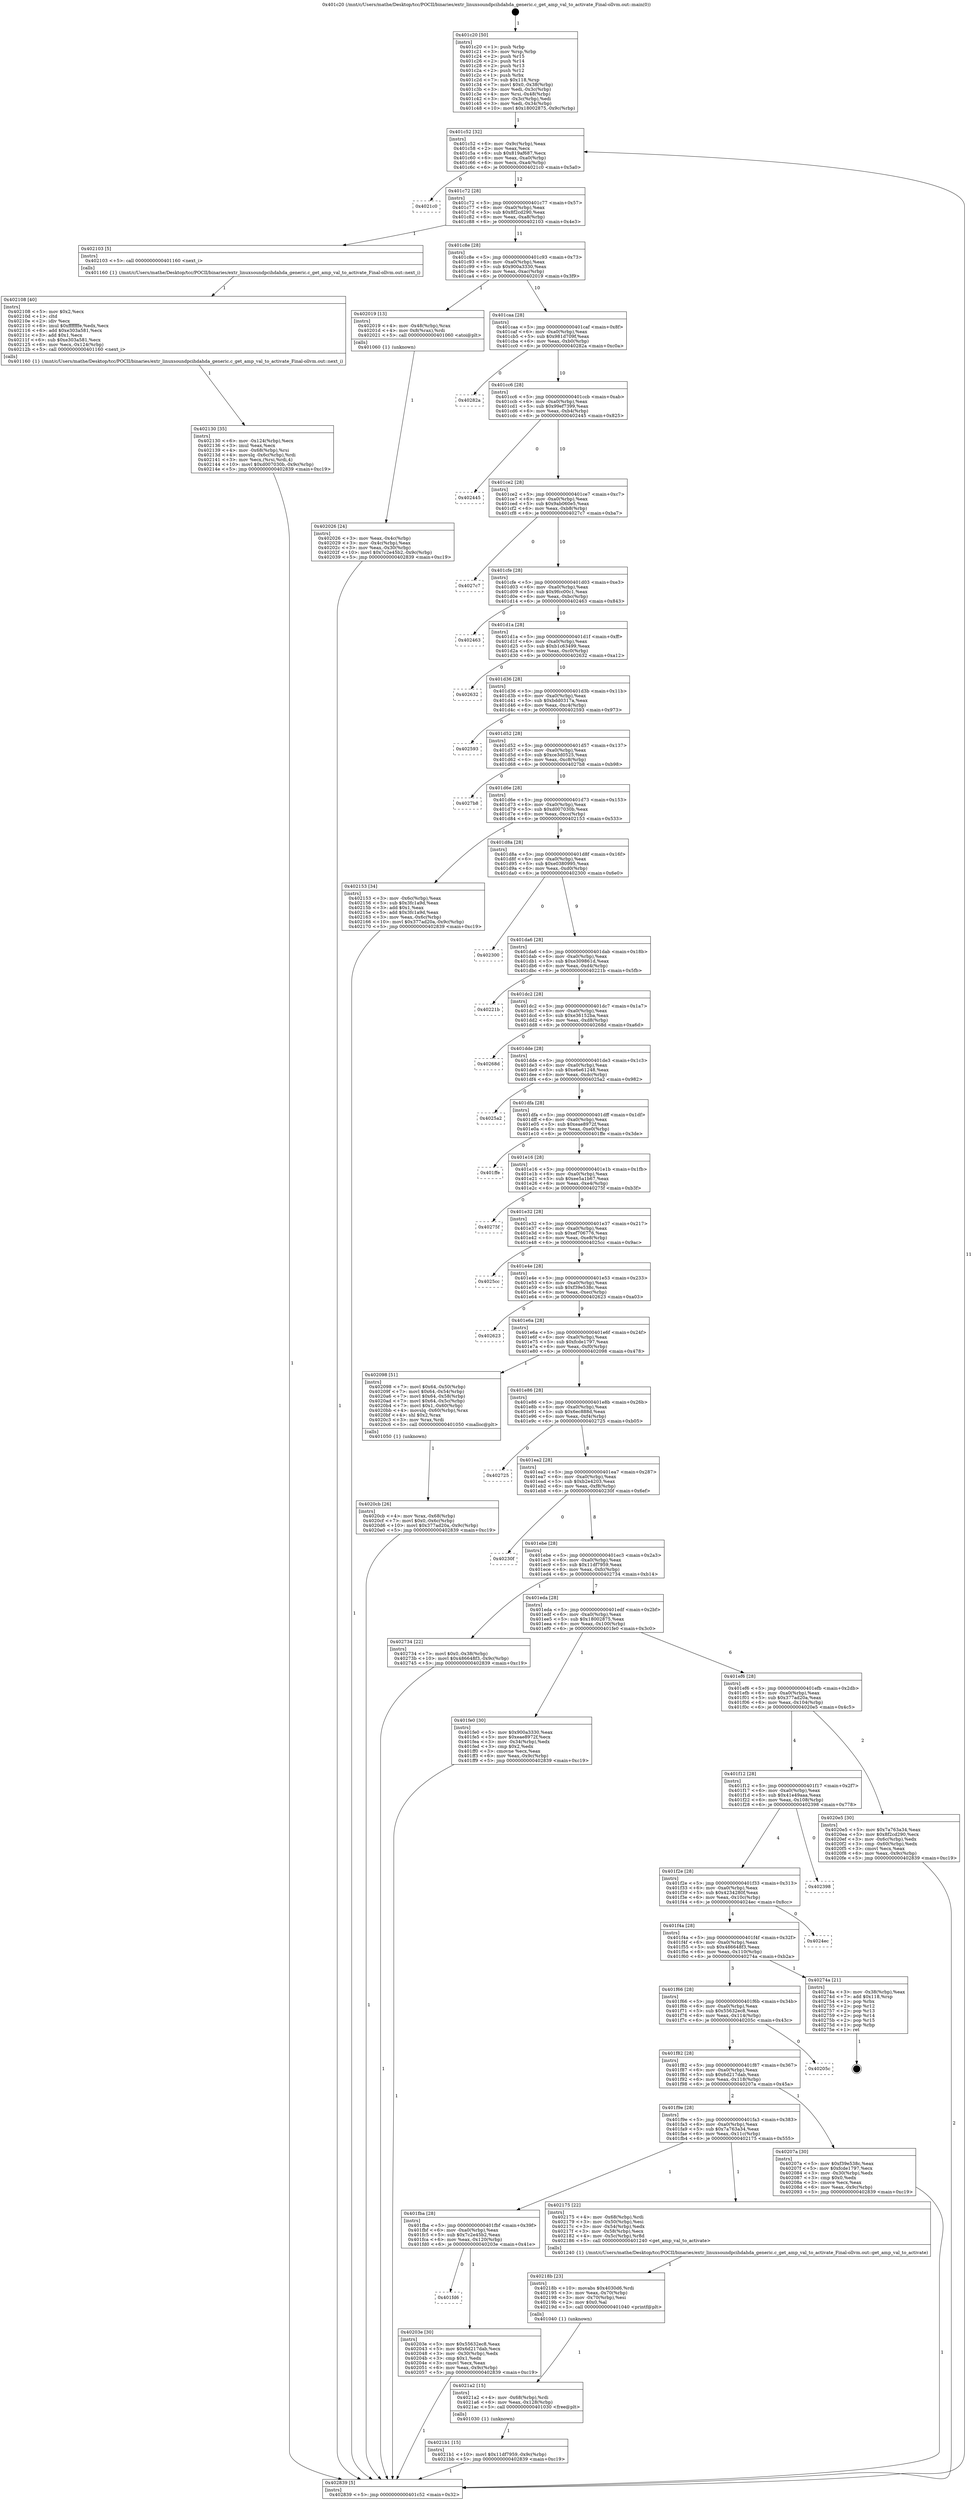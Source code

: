 digraph "0x401c20" {
  label = "0x401c20 (/mnt/c/Users/mathe/Desktop/tcc/POCII/binaries/extr_linuxsoundpcihdahda_generic.c_get_amp_val_to_activate_Final-ollvm.out::main(0))"
  labelloc = "t"
  node[shape=record]

  Entry [label="",width=0.3,height=0.3,shape=circle,fillcolor=black,style=filled]
  "0x401c52" [label="{
     0x401c52 [32]\l
     | [instrs]\l
     &nbsp;&nbsp;0x401c52 \<+6\>: mov -0x9c(%rbp),%eax\l
     &nbsp;&nbsp;0x401c58 \<+2\>: mov %eax,%ecx\l
     &nbsp;&nbsp;0x401c5a \<+6\>: sub $0x819af687,%ecx\l
     &nbsp;&nbsp;0x401c60 \<+6\>: mov %eax,-0xa0(%rbp)\l
     &nbsp;&nbsp;0x401c66 \<+6\>: mov %ecx,-0xa4(%rbp)\l
     &nbsp;&nbsp;0x401c6c \<+6\>: je 00000000004021c0 \<main+0x5a0\>\l
  }"]
  "0x4021c0" [label="{
     0x4021c0\l
  }", style=dashed]
  "0x401c72" [label="{
     0x401c72 [28]\l
     | [instrs]\l
     &nbsp;&nbsp;0x401c72 \<+5\>: jmp 0000000000401c77 \<main+0x57\>\l
     &nbsp;&nbsp;0x401c77 \<+6\>: mov -0xa0(%rbp),%eax\l
     &nbsp;&nbsp;0x401c7d \<+5\>: sub $0x8f2cd290,%eax\l
     &nbsp;&nbsp;0x401c82 \<+6\>: mov %eax,-0xa8(%rbp)\l
     &nbsp;&nbsp;0x401c88 \<+6\>: je 0000000000402103 \<main+0x4e3\>\l
  }"]
  Exit [label="",width=0.3,height=0.3,shape=circle,fillcolor=black,style=filled,peripheries=2]
  "0x402103" [label="{
     0x402103 [5]\l
     | [instrs]\l
     &nbsp;&nbsp;0x402103 \<+5\>: call 0000000000401160 \<next_i\>\l
     | [calls]\l
     &nbsp;&nbsp;0x401160 \{1\} (/mnt/c/Users/mathe/Desktop/tcc/POCII/binaries/extr_linuxsoundpcihdahda_generic.c_get_amp_val_to_activate_Final-ollvm.out::next_i)\l
  }"]
  "0x401c8e" [label="{
     0x401c8e [28]\l
     | [instrs]\l
     &nbsp;&nbsp;0x401c8e \<+5\>: jmp 0000000000401c93 \<main+0x73\>\l
     &nbsp;&nbsp;0x401c93 \<+6\>: mov -0xa0(%rbp),%eax\l
     &nbsp;&nbsp;0x401c99 \<+5\>: sub $0x900a3330,%eax\l
     &nbsp;&nbsp;0x401c9e \<+6\>: mov %eax,-0xac(%rbp)\l
     &nbsp;&nbsp;0x401ca4 \<+6\>: je 0000000000402019 \<main+0x3f9\>\l
  }"]
  "0x4021b1" [label="{
     0x4021b1 [15]\l
     | [instrs]\l
     &nbsp;&nbsp;0x4021b1 \<+10\>: movl $0x11df7959,-0x9c(%rbp)\l
     &nbsp;&nbsp;0x4021bb \<+5\>: jmp 0000000000402839 \<main+0xc19\>\l
  }"]
  "0x402019" [label="{
     0x402019 [13]\l
     | [instrs]\l
     &nbsp;&nbsp;0x402019 \<+4\>: mov -0x48(%rbp),%rax\l
     &nbsp;&nbsp;0x40201d \<+4\>: mov 0x8(%rax),%rdi\l
     &nbsp;&nbsp;0x402021 \<+5\>: call 0000000000401060 \<atoi@plt\>\l
     | [calls]\l
     &nbsp;&nbsp;0x401060 \{1\} (unknown)\l
  }"]
  "0x401caa" [label="{
     0x401caa [28]\l
     | [instrs]\l
     &nbsp;&nbsp;0x401caa \<+5\>: jmp 0000000000401caf \<main+0x8f\>\l
     &nbsp;&nbsp;0x401caf \<+6\>: mov -0xa0(%rbp),%eax\l
     &nbsp;&nbsp;0x401cb5 \<+5\>: sub $0x981d709f,%eax\l
     &nbsp;&nbsp;0x401cba \<+6\>: mov %eax,-0xb0(%rbp)\l
     &nbsp;&nbsp;0x401cc0 \<+6\>: je 000000000040282a \<main+0xc0a\>\l
  }"]
  "0x4021a2" [label="{
     0x4021a2 [15]\l
     | [instrs]\l
     &nbsp;&nbsp;0x4021a2 \<+4\>: mov -0x68(%rbp),%rdi\l
     &nbsp;&nbsp;0x4021a6 \<+6\>: mov %eax,-0x128(%rbp)\l
     &nbsp;&nbsp;0x4021ac \<+5\>: call 0000000000401030 \<free@plt\>\l
     | [calls]\l
     &nbsp;&nbsp;0x401030 \{1\} (unknown)\l
  }"]
  "0x40282a" [label="{
     0x40282a\l
  }", style=dashed]
  "0x401cc6" [label="{
     0x401cc6 [28]\l
     | [instrs]\l
     &nbsp;&nbsp;0x401cc6 \<+5\>: jmp 0000000000401ccb \<main+0xab\>\l
     &nbsp;&nbsp;0x401ccb \<+6\>: mov -0xa0(%rbp),%eax\l
     &nbsp;&nbsp;0x401cd1 \<+5\>: sub $0x99ef7399,%eax\l
     &nbsp;&nbsp;0x401cd6 \<+6\>: mov %eax,-0xb4(%rbp)\l
     &nbsp;&nbsp;0x401cdc \<+6\>: je 0000000000402445 \<main+0x825\>\l
  }"]
  "0x40218b" [label="{
     0x40218b [23]\l
     | [instrs]\l
     &nbsp;&nbsp;0x40218b \<+10\>: movabs $0x4030d6,%rdi\l
     &nbsp;&nbsp;0x402195 \<+3\>: mov %eax,-0x70(%rbp)\l
     &nbsp;&nbsp;0x402198 \<+3\>: mov -0x70(%rbp),%esi\l
     &nbsp;&nbsp;0x40219b \<+2\>: mov $0x0,%al\l
     &nbsp;&nbsp;0x40219d \<+5\>: call 0000000000401040 \<printf@plt\>\l
     | [calls]\l
     &nbsp;&nbsp;0x401040 \{1\} (unknown)\l
  }"]
  "0x402445" [label="{
     0x402445\l
  }", style=dashed]
  "0x401ce2" [label="{
     0x401ce2 [28]\l
     | [instrs]\l
     &nbsp;&nbsp;0x401ce2 \<+5\>: jmp 0000000000401ce7 \<main+0xc7\>\l
     &nbsp;&nbsp;0x401ce7 \<+6\>: mov -0xa0(%rbp),%eax\l
     &nbsp;&nbsp;0x401ced \<+5\>: sub $0x9ab060e5,%eax\l
     &nbsp;&nbsp;0x401cf2 \<+6\>: mov %eax,-0xb8(%rbp)\l
     &nbsp;&nbsp;0x401cf8 \<+6\>: je 00000000004027c7 \<main+0xba7\>\l
  }"]
  "0x402130" [label="{
     0x402130 [35]\l
     | [instrs]\l
     &nbsp;&nbsp;0x402130 \<+6\>: mov -0x124(%rbp),%ecx\l
     &nbsp;&nbsp;0x402136 \<+3\>: imul %eax,%ecx\l
     &nbsp;&nbsp;0x402139 \<+4\>: mov -0x68(%rbp),%rsi\l
     &nbsp;&nbsp;0x40213d \<+4\>: movslq -0x6c(%rbp),%rdi\l
     &nbsp;&nbsp;0x402141 \<+3\>: mov %ecx,(%rsi,%rdi,4)\l
     &nbsp;&nbsp;0x402144 \<+10\>: movl $0xd007030b,-0x9c(%rbp)\l
     &nbsp;&nbsp;0x40214e \<+5\>: jmp 0000000000402839 \<main+0xc19\>\l
  }"]
  "0x4027c7" [label="{
     0x4027c7\l
  }", style=dashed]
  "0x401cfe" [label="{
     0x401cfe [28]\l
     | [instrs]\l
     &nbsp;&nbsp;0x401cfe \<+5\>: jmp 0000000000401d03 \<main+0xe3\>\l
     &nbsp;&nbsp;0x401d03 \<+6\>: mov -0xa0(%rbp),%eax\l
     &nbsp;&nbsp;0x401d09 \<+5\>: sub $0x9fcc00c1,%eax\l
     &nbsp;&nbsp;0x401d0e \<+6\>: mov %eax,-0xbc(%rbp)\l
     &nbsp;&nbsp;0x401d14 \<+6\>: je 0000000000402463 \<main+0x843\>\l
  }"]
  "0x402108" [label="{
     0x402108 [40]\l
     | [instrs]\l
     &nbsp;&nbsp;0x402108 \<+5\>: mov $0x2,%ecx\l
     &nbsp;&nbsp;0x40210d \<+1\>: cltd\l
     &nbsp;&nbsp;0x40210e \<+2\>: idiv %ecx\l
     &nbsp;&nbsp;0x402110 \<+6\>: imul $0xfffffffe,%edx,%ecx\l
     &nbsp;&nbsp;0x402116 \<+6\>: add $0xe303a581,%ecx\l
     &nbsp;&nbsp;0x40211c \<+3\>: add $0x1,%ecx\l
     &nbsp;&nbsp;0x40211f \<+6\>: sub $0xe303a581,%ecx\l
     &nbsp;&nbsp;0x402125 \<+6\>: mov %ecx,-0x124(%rbp)\l
     &nbsp;&nbsp;0x40212b \<+5\>: call 0000000000401160 \<next_i\>\l
     | [calls]\l
     &nbsp;&nbsp;0x401160 \{1\} (/mnt/c/Users/mathe/Desktop/tcc/POCII/binaries/extr_linuxsoundpcihdahda_generic.c_get_amp_val_to_activate_Final-ollvm.out::next_i)\l
  }"]
  "0x402463" [label="{
     0x402463\l
  }", style=dashed]
  "0x401d1a" [label="{
     0x401d1a [28]\l
     | [instrs]\l
     &nbsp;&nbsp;0x401d1a \<+5\>: jmp 0000000000401d1f \<main+0xff\>\l
     &nbsp;&nbsp;0x401d1f \<+6\>: mov -0xa0(%rbp),%eax\l
     &nbsp;&nbsp;0x401d25 \<+5\>: sub $0xb1c63499,%eax\l
     &nbsp;&nbsp;0x401d2a \<+6\>: mov %eax,-0xc0(%rbp)\l
     &nbsp;&nbsp;0x401d30 \<+6\>: je 0000000000402632 \<main+0xa12\>\l
  }"]
  "0x4020cb" [label="{
     0x4020cb [26]\l
     | [instrs]\l
     &nbsp;&nbsp;0x4020cb \<+4\>: mov %rax,-0x68(%rbp)\l
     &nbsp;&nbsp;0x4020cf \<+7\>: movl $0x0,-0x6c(%rbp)\l
     &nbsp;&nbsp;0x4020d6 \<+10\>: movl $0x377ad20a,-0x9c(%rbp)\l
     &nbsp;&nbsp;0x4020e0 \<+5\>: jmp 0000000000402839 \<main+0xc19\>\l
  }"]
  "0x402632" [label="{
     0x402632\l
  }", style=dashed]
  "0x401d36" [label="{
     0x401d36 [28]\l
     | [instrs]\l
     &nbsp;&nbsp;0x401d36 \<+5\>: jmp 0000000000401d3b \<main+0x11b\>\l
     &nbsp;&nbsp;0x401d3b \<+6\>: mov -0xa0(%rbp),%eax\l
     &nbsp;&nbsp;0x401d41 \<+5\>: sub $0xbdd0317a,%eax\l
     &nbsp;&nbsp;0x401d46 \<+6\>: mov %eax,-0xc4(%rbp)\l
     &nbsp;&nbsp;0x401d4c \<+6\>: je 0000000000402593 \<main+0x973\>\l
  }"]
  "0x401fd6" [label="{
     0x401fd6\l
  }", style=dashed]
  "0x402593" [label="{
     0x402593\l
  }", style=dashed]
  "0x401d52" [label="{
     0x401d52 [28]\l
     | [instrs]\l
     &nbsp;&nbsp;0x401d52 \<+5\>: jmp 0000000000401d57 \<main+0x137\>\l
     &nbsp;&nbsp;0x401d57 \<+6\>: mov -0xa0(%rbp),%eax\l
     &nbsp;&nbsp;0x401d5d \<+5\>: sub $0xce3d0525,%eax\l
     &nbsp;&nbsp;0x401d62 \<+6\>: mov %eax,-0xc8(%rbp)\l
     &nbsp;&nbsp;0x401d68 \<+6\>: je 00000000004027b8 \<main+0xb98\>\l
  }"]
  "0x40203e" [label="{
     0x40203e [30]\l
     | [instrs]\l
     &nbsp;&nbsp;0x40203e \<+5\>: mov $0x55632ec8,%eax\l
     &nbsp;&nbsp;0x402043 \<+5\>: mov $0x6d217dab,%ecx\l
     &nbsp;&nbsp;0x402048 \<+3\>: mov -0x30(%rbp),%edx\l
     &nbsp;&nbsp;0x40204b \<+3\>: cmp $0x1,%edx\l
     &nbsp;&nbsp;0x40204e \<+3\>: cmovl %ecx,%eax\l
     &nbsp;&nbsp;0x402051 \<+6\>: mov %eax,-0x9c(%rbp)\l
     &nbsp;&nbsp;0x402057 \<+5\>: jmp 0000000000402839 \<main+0xc19\>\l
  }"]
  "0x4027b8" [label="{
     0x4027b8\l
  }", style=dashed]
  "0x401d6e" [label="{
     0x401d6e [28]\l
     | [instrs]\l
     &nbsp;&nbsp;0x401d6e \<+5\>: jmp 0000000000401d73 \<main+0x153\>\l
     &nbsp;&nbsp;0x401d73 \<+6\>: mov -0xa0(%rbp),%eax\l
     &nbsp;&nbsp;0x401d79 \<+5\>: sub $0xd007030b,%eax\l
     &nbsp;&nbsp;0x401d7e \<+6\>: mov %eax,-0xcc(%rbp)\l
     &nbsp;&nbsp;0x401d84 \<+6\>: je 0000000000402153 \<main+0x533\>\l
  }"]
  "0x401fba" [label="{
     0x401fba [28]\l
     | [instrs]\l
     &nbsp;&nbsp;0x401fba \<+5\>: jmp 0000000000401fbf \<main+0x39f\>\l
     &nbsp;&nbsp;0x401fbf \<+6\>: mov -0xa0(%rbp),%eax\l
     &nbsp;&nbsp;0x401fc5 \<+5\>: sub $0x7c2e45b2,%eax\l
     &nbsp;&nbsp;0x401fca \<+6\>: mov %eax,-0x120(%rbp)\l
     &nbsp;&nbsp;0x401fd0 \<+6\>: je 000000000040203e \<main+0x41e\>\l
  }"]
  "0x402153" [label="{
     0x402153 [34]\l
     | [instrs]\l
     &nbsp;&nbsp;0x402153 \<+3\>: mov -0x6c(%rbp),%eax\l
     &nbsp;&nbsp;0x402156 \<+5\>: sub $0x3fc1a9d,%eax\l
     &nbsp;&nbsp;0x40215b \<+3\>: add $0x1,%eax\l
     &nbsp;&nbsp;0x40215e \<+5\>: add $0x3fc1a9d,%eax\l
     &nbsp;&nbsp;0x402163 \<+3\>: mov %eax,-0x6c(%rbp)\l
     &nbsp;&nbsp;0x402166 \<+10\>: movl $0x377ad20a,-0x9c(%rbp)\l
     &nbsp;&nbsp;0x402170 \<+5\>: jmp 0000000000402839 \<main+0xc19\>\l
  }"]
  "0x401d8a" [label="{
     0x401d8a [28]\l
     | [instrs]\l
     &nbsp;&nbsp;0x401d8a \<+5\>: jmp 0000000000401d8f \<main+0x16f\>\l
     &nbsp;&nbsp;0x401d8f \<+6\>: mov -0xa0(%rbp),%eax\l
     &nbsp;&nbsp;0x401d95 \<+5\>: sub $0xe0380995,%eax\l
     &nbsp;&nbsp;0x401d9a \<+6\>: mov %eax,-0xd0(%rbp)\l
     &nbsp;&nbsp;0x401da0 \<+6\>: je 0000000000402300 \<main+0x6e0\>\l
  }"]
  "0x402175" [label="{
     0x402175 [22]\l
     | [instrs]\l
     &nbsp;&nbsp;0x402175 \<+4\>: mov -0x68(%rbp),%rdi\l
     &nbsp;&nbsp;0x402179 \<+3\>: mov -0x50(%rbp),%esi\l
     &nbsp;&nbsp;0x40217c \<+3\>: mov -0x54(%rbp),%edx\l
     &nbsp;&nbsp;0x40217f \<+3\>: mov -0x58(%rbp),%ecx\l
     &nbsp;&nbsp;0x402182 \<+4\>: mov -0x5c(%rbp),%r8d\l
     &nbsp;&nbsp;0x402186 \<+5\>: call 0000000000401240 \<get_amp_val_to_activate\>\l
     | [calls]\l
     &nbsp;&nbsp;0x401240 \{1\} (/mnt/c/Users/mathe/Desktop/tcc/POCII/binaries/extr_linuxsoundpcihdahda_generic.c_get_amp_val_to_activate_Final-ollvm.out::get_amp_val_to_activate)\l
  }"]
  "0x402300" [label="{
     0x402300\l
  }", style=dashed]
  "0x401da6" [label="{
     0x401da6 [28]\l
     | [instrs]\l
     &nbsp;&nbsp;0x401da6 \<+5\>: jmp 0000000000401dab \<main+0x18b\>\l
     &nbsp;&nbsp;0x401dab \<+6\>: mov -0xa0(%rbp),%eax\l
     &nbsp;&nbsp;0x401db1 \<+5\>: sub $0xe309861d,%eax\l
     &nbsp;&nbsp;0x401db6 \<+6\>: mov %eax,-0xd4(%rbp)\l
     &nbsp;&nbsp;0x401dbc \<+6\>: je 000000000040221b \<main+0x5fb\>\l
  }"]
  "0x401f9e" [label="{
     0x401f9e [28]\l
     | [instrs]\l
     &nbsp;&nbsp;0x401f9e \<+5\>: jmp 0000000000401fa3 \<main+0x383\>\l
     &nbsp;&nbsp;0x401fa3 \<+6\>: mov -0xa0(%rbp),%eax\l
     &nbsp;&nbsp;0x401fa9 \<+5\>: sub $0x7a763a34,%eax\l
     &nbsp;&nbsp;0x401fae \<+6\>: mov %eax,-0x11c(%rbp)\l
     &nbsp;&nbsp;0x401fb4 \<+6\>: je 0000000000402175 \<main+0x555\>\l
  }"]
  "0x40221b" [label="{
     0x40221b\l
  }", style=dashed]
  "0x401dc2" [label="{
     0x401dc2 [28]\l
     | [instrs]\l
     &nbsp;&nbsp;0x401dc2 \<+5\>: jmp 0000000000401dc7 \<main+0x1a7\>\l
     &nbsp;&nbsp;0x401dc7 \<+6\>: mov -0xa0(%rbp),%eax\l
     &nbsp;&nbsp;0x401dcd \<+5\>: sub $0xe36152ba,%eax\l
     &nbsp;&nbsp;0x401dd2 \<+6\>: mov %eax,-0xd8(%rbp)\l
     &nbsp;&nbsp;0x401dd8 \<+6\>: je 000000000040268d \<main+0xa6d\>\l
  }"]
  "0x40207a" [label="{
     0x40207a [30]\l
     | [instrs]\l
     &nbsp;&nbsp;0x40207a \<+5\>: mov $0xf39e538c,%eax\l
     &nbsp;&nbsp;0x40207f \<+5\>: mov $0xfcde1797,%ecx\l
     &nbsp;&nbsp;0x402084 \<+3\>: mov -0x30(%rbp),%edx\l
     &nbsp;&nbsp;0x402087 \<+3\>: cmp $0x0,%edx\l
     &nbsp;&nbsp;0x40208a \<+3\>: cmove %ecx,%eax\l
     &nbsp;&nbsp;0x40208d \<+6\>: mov %eax,-0x9c(%rbp)\l
     &nbsp;&nbsp;0x402093 \<+5\>: jmp 0000000000402839 \<main+0xc19\>\l
  }"]
  "0x40268d" [label="{
     0x40268d\l
  }", style=dashed]
  "0x401dde" [label="{
     0x401dde [28]\l
     | [instrs]\l
     &nbsp;&nbsp;0x401dde \<+5\>: jmp 0000000000401de3 \<main+0x1c3\>\l
     &nbsp;&nbsp;0x401de3 \<+6\>: mov -0xa0(%rbp),%eax\l
     &nbsp;&nbsp;0x401de9 \<+5\>: sub $0xe6e61248,%eax\l
     &nbsp;&nbsp;0x401dee \<+6\>: mov %eax,-0xdc(%rbp)\l
     &nbsp;&nbsp;0x401df4 \<+6\>: je 00000000004025a2 \<main+0x982\>\l
  }"]
  "0x401f82" [label="{
     0x401f82 [28]\l
     | [instrs]\l
     &nbsp;&nbsp;0x401f82 \<+5\>: jmp 0000000000401f87 \<main+0x367\>\l
     &nbsp;&nbsp;0x401f87 \<+6\>: mov -0xa0(%rbp),%eax\l
     &nbsp;&nbsp;0x401f8d \<+5\>: sub $0x6d217dab,%eax\l
     &nbsp;&nbsp;0x401f92 \<+6\>: mov %eax,-0x118(%rbp)\l
     &nbsp;&nbsp;0x401f98 \<+6\>: je 000000000040207a \<main+0x45a\>\l
  }"]
  "0x4025a2" [label="{
     0x4025a2\l
  }", style=dashed]
  "0x401dfa" [label="{
     0x401dfa [28]\l
     | [instrs]\l
     &nbsp;&nbsp;0x401dfa \<+5\>: jmp 0000000000401dff \<main+0x1df\>\l
     &nbsp;&nbsp;0x401dff \<+6\>: mov -0xa0(%rbp),%eax\l
     &nbsp;&nbsp;0x401e05 \<+5\>: sub $0xeae8972f,%eax\l
     &nbsp;&nbsp;0x401e0a \<+6\>: mov %eax,-0xe0(%rbp)\l
     &nbsp;&nbsp;0x401e10 \<+6\>: je 0000000000401ffe \<main+0x3de\>\l
  }"]
  "0x40205c" [label="{
     0x40205c\l
  }", style=dashed]
  "0x401ffe" [label="{
     0x401ffe\l
  }", style=dashed]
  "0x401e16" [label="{
     0x401e16 [28]\l
     | [instrs]\l
     &nbsp;&nbsp;0x401e16 \<+5\>: jmp 0000000000401e1b \<main+0x1fb\>\l
     &nbsp;&nbsp;0x401e1b \<+6\>: mov -0xa0(%rbp),%eax\l
     &nbsp;&nbsp;0x401e21 \<+5\>: sub $0xee5a1b67,%eax\l
     &nbsp;&nbsp;0x401e26 \<+6\>: mov %eax,-0xe4(%rbp)\l
     &nbsp;&nbsp;0x401e2c \<+6\>: je 000000000040275f \<main+0xb3f\>\l
  }"]
  "0x401f66" [label="{
     0x401f66 [28]\l
     | [instrs]\l
     &nbsp;&nbsp;0x401f66 \<+5\>: jmp 0000000000401f6b \<main+0x34b\>\l
     &nbsp;&nbsp;0x401f6b \<+6\>: mov -0xa0(%rbp),%eax\l
     &nbsp;&nbsp;0x401f71 \<+5\>: sub $0x55632ec8,%eax\l
     &nbsp;&nbsp;0x401f76 \<+6\>: mov %eax,-0x114(%rbp)\l
     &nbsp;&nbsp;0x401f7c \<+6\>: je 000000000040205c \<main+0x43c\>\l
  }"]
  "0x40275f" [label="{
     0x40275f\l
  }", style=dashed]
  "0x401e32" [label="{
     0x401e32 [28]\l
     | [instrs]\l
     &nbsp;&nbsp;0x401e32 \<+5\>: jmp 0000000000401e37 \<main+0x217\>\l
     &nbsp;&nbsp;0x401e37 \<+6\>: mov -0xa0(%rbp),%eax\l
     &nbsp;&nbsp;0x401e3d \<+5\>: sub $0xef706776,%eax\l
     &nbsp;&nbsp;0x401e42 \<+6\>: mov %eax,-0xe8(%rbp)\l
     &nbsp;&nbsp;0x401e48 \<+6\>: je 00000000004025cc \<main+0x9ac\>\l
  }"]
  "0x40274a" [label="{
     0x40274a [21]\l
     | [instrs]\l
     &nbsp;&nbsp;0x40274a \<+3\>: mov -0x38(%rbp),%eax\l
     &nbsp;&nbsp;0x40274d \<+7\>: add $0x118,%rsp\l
     &nbsp;&nbsp;0x402754 \<+1\>: pop %rbx\l
     &nbsp;&nbsp;0x402755 \<+2\>: pop %r12\l
     &nbsp;&nbsp;0x402757 \<+2\>: pop %r13\l
     &nbsp;&nbsp;0x402759 \<+2\>: pop %r14\l
     &nbsp;&nbsp;0x40275b \<+2\>: pop %r15\l
     &nbsp;&nbsp;0x40275d \<+1\>: pop %rbp\l
     &nbsp;&nbsp;0x40275e \<+1\>: ret\l
  }"]
  "0x4025cc" [label="{
     0x4025cc\l
  }", style=dashed]
  "0x401e4e" [label="{
     0x401e4e [28]\l
     | [instrs]\l
     &nbsp;&nbsp;0x401e4e \<+5\>: jmp 0000000000401e53 \<main+0x233\>\l
     &nbsp;&nbsp;0x401e53 \<+6\>: mov -0xa0(%rbp),%eax\l
     &nbsp;&nbsp;0x401e59 \<+5\>: sub $0xf39e538c,%eax\l
     &nbsp;&nbsp;0x401e5e \<+6\>: mov %eax,-0xec(%rbp)\l
     &nbsp;&nbsp;0x401e64 \<+6\>: je 0000000000402623 \<main+0xa03\>\l
  }"]
  "0x401f4a" [label="{
     0x401f4a [28]\l
     | [instrs]\l
     &nbsp;&nbsp;0x401f4a \<+5\>: jmp 0000000000401f4f \<main+0x32f\>\l
     &nbsp;&nbsp;0x401f4f \<+6\>: mov -0xa0(%rbp),%eax\l
     &nbsp;&nbsp;0x401f55 \<+5\>: sub $0x486648f3,%eax\l
     &nbsp;&nbsp;0x401f5a \<+6\>: mov %eax,-0x110(%rbp)\l
     &nbsp;&nbsp;0x401f60 \<+6\>: je 000000000040274a \<main+0xb2a\>\l
  }"]
  "0x402623" [label="{
     0x402623\l
  }", style=dashed]
  "0x401e6a" [label="{
     0x401e6a [28]\l
     | [instrs]\l
     &nbsp;&nbsp;0x401e6a \<+5\>: jmp 0000000000401e6f \<main+0x24f\>\l
     &nbsp;&nbsp;0x401e6f \<+6\>: mov -0xa0(%rbp),%eax\l
     &nbsp;&nbsp;0x401e75 \<+5\>: sub $0xfcde1797,%eax\l
     &nbsp;&nbsp;0x401e7a \<+6\>: mov %eax,-0xf0(%rbp)\l
     &nbsp;&nbsp;0x401e80 \<+6\>: je 0000000000402098 \<main+0x478\>\l
  }"]
  "0x4024ec" [label="{
     0x4024ec\l
  }", style=dashed]
  "0x402098" [label="{
     0x402098 [51]\l
     | [instrs]\l
     &nbsp;&nbsp;0x402098 \<+7\>: movl $0x64,-0x50(%rbp)\l
     &nbsp;&nbsp;0x40209f \<+7\>: movl $0x64,-0x54(%rbp)\l
     &nbsp;&nbsp;0x4020a6 \<+7\>: movl $0x64,-0x58(%rbp)\l
     &nbsp;&nbsp;0x4020ad \<+7\>: movl $0x64,-0x5c(%rbp)\l
     &nbsp;&nbsp;0x4020b4 \<+7\>: movl $0x1,-0x60(%rbp)\l
     &nbsp;&nbsp;0x4020bb \<+4\>: movslq -0x60(%rbp),%rax\l
     &nbsp;&nbsp;0x4020bf \<+4\>: shl $0x2,%rax\l
     &nbsp;&nbsp;0x4020c3 \<+3\>: mov %rax,%rdi\l
     &nbsp;&nbsp;0x4020c6 \<+5\>: call 0000000000401050 \<malloc@plt\>\l
     | [calls]\l
     &nbsp;&nbsp;0x401050 \{1\} (unknown)\l
  }"]
  "0x401e86" [label="{
     0x401e86 [28]\l
     | [instrs]\l
     &nbsp;&nbsp;0x401e86 \<+5\>: jmp 0000000000401e8b \<main+0x26b\>\l
     &nbsp;&nbsp;0x401e8b \<+6\>: mov -0xa0(%rbp),%eax\l
     &nbsp;&nbsp;0x401e91 \<+5\>: sub $0x6ec888d,%eax\l
     &nbsp;&nbsp;0x401e96 \<+6\>: mov %eax,-0xf4(%rbp)\l
     &nbsp;&nbsp;0x401e9c \<+6\>: je 0000000000402725 \<main+0xb05\>\l
  }"]
  "0x401f2e" [label="{
     0x401f2e [28]\l
     | [instrs]\l
     &nbsp;&nbsp;0x401f2e \<+5\>: jmp 0000000000401f33 \<main+0x313\>\l
     &nbsp;&nbsp;0x401f33 \<+6\>: mov -0xa0(%rbp),%eax\l
     &nbsp;&nbsp;0x401f39 \<+5\>: sub $0x4234280f,%eax\l
     &nbsp;&nbsp;0x401f3e \<+6\>: mov %eax,-0x10c(%rbp)\l
     &nbsp;&nbsp;0x401f44 \<+6\>: je 00000000004024ec \<main+0x8cc\>\l
  }"]
  "0x402725" [label="{
     0x402725\l
  }", style=dashed]
  "0x401ea2" [label="{
     0x401ea2 [28]\l
     | [instrs]\l
     &nbsp;&nbsp;0x401ea2 \<+5\>: jmp 0000000000401ea7 \<main+0x287\>\l
     &nbsp;&nbsp;0x401ea7 \<+6\>: mov -0xa0(%rbp),%eax\l
     &nbsp;&nbsp;0x401ead \<+5\>: sub $0xb2e4203,%eax\l
     &nbsp;&nbsp;0x401eb2 \<+6\>: mov %eax,-0xf8(%rbp)\l
     &nbsp;&nbsp;0x401eb8 \<+6\>: je 000000000040230f \<main+0x6ef\>\l
  }"]
  "0x402398" [label="{
     0x402398\l
  }", style=dashed]
  "0x40230f" [label="{
     0x40230f\l
  }", style=dashed]
  "0x401ebe" [label="{
     0x401ebe [28]\l
     | [instrs]\l
     &nbsp;&nbsp;0x401ebe \<+5\>: jmp 0000000000401ec3 \<main+0x2a3\>\l
     &nbsp;&nbsp;0x401ec3 \<+6\>: mov -0xa0(%rbp),%eax\l
     &nbsp;&nbsp;0x401ec9 \<+5\>: sub $0x11df7959,%eax\l
     &nbsp;&nbsp;0x401ece \<+6\>: mov %eax,-0xfc(%rbp)\l
     &nbsp;&nbsp;0x401ed4 \<+6\>: je 0000000000402734 \<main+0xb14\>\l
  }"]
  "0x401f12" [label="{
     0x401f12 [28]\l
     | [instrs]\l
     &nbsp;&nbsp;0x401f12 \<+5\>: jmp 0000000000401f17 \<main+0x2f7\>\l
     &nbsp;&nbsp;0x401f17 \<+6\>: mov -0xa0(%rbp),%eax\l
     &nbsp;&nbsp;0x401f1d \<+5\>: sub $0x41e49aaa,%eax\l
     &nbsp;&nbsp;0x401f22 \<+6\>: mov %eax,-0x108(%rbp)\l
     &nbsp;&nbsp;0x401f28 \<+6\>: je 0000000000402398 \<main+0x778\>\l
  }"]
  "0x402734" [label="{
     0x402734 [22]\l
     | [instrs]\l
     &nbsp;&nbsp;0x402734 \<+7\>: movl $0x0,-0x38(%rbp)\l
     &nbsp;&nbsp;0x40273b \<+10\>: movl $0x486648f3,-0x9c(%rbp)\l
     &nbsp;&nbsp;0x402745 \<+5\>: jmp 0000000000402839 \<main+0xc19\>\l
  }"]
  "0x401eda" [label="{
     0x401eda [28]\l
     | [instrs]\l
     &nbsp;&nbsp;0x401eda \<+5\>: jmp 0000000000401edf \<main+0x2bf\>\l
     &nbsp;&nbsp;0x401edf \<+6\>: mov -0xa0(%rbp),%eax\l
     &nbsp;&nbsp;0x401ee5 \<+5\>: sub $0x18002875,%eax\l
     &nbsp;&nbsp;0x401eea \<+6\>: mov %eax,-0x100(%rbp)\l
     &nbsp;&nbsp;0x401ef0 \<+6\>: je 0000000000401fe0 \<main+0x3c0\>\l
  }"]
  "0x4020e5" [label="{
     0x4020e5 [30]\l
     | [instrs]\l
     &nbsp;&nbsp;0x4020e5 \<+5\>: mov $0x7a763a34,%eax\l
     &nbsp;&nbsp;0x4020ea \<+5\>: mov $0x8f2cd290,%ecx\l
     &nbsp;&nbsp;0x4020ef \<+3\>: mov -0x6c(%rbp),%edx\l
     &nbsp;&nbsp;0x4020f2 \<+3\>: cmp -0x60(%rbp),%edx\l
     &nbsp;&nbsp;0x4020f5 \<+3\>: cmovl %ecx,%eax\l
     &nbsp;&nbsp;0x4020f8 \<+6\>: mov %eax,-0x9c(%rbp)\l
     &nbsp;&nbsp;0x4020fe \<+5\>: jmp 0000000000402839 \<main+0xc19\>\l
  }"]
  "0x401fe0" [label="{
     0x401fe0 [30]\l
     | [instrs]\l
     &nbsp;&nbsp;0x401fe0 \<+5\>: mov $0x900a3330,%eax\l
     &nbsp;&nbsp;0x401fe5 \<+5\>: mov $0xeae8972f,%ecx\l
     &nbsp;&nbsp;0x401fea \<+3\>: mov -0x34(%rbp),%edx\l
     &nbsp;&nbsp;0x401fed \<+3\>: cmp $0x2,%edx\l
     &nbsp;&nbsp;0x401ff0 \<+3\>: cmovne %ecx,%eax\l
     &nbsp;&nbsp;0x401ff3 \<+6\>: mov %eax,-0x9c(%rbp)\l
     &nbsp;&nbsp;0x401ff9 \<+5\>: jmp 0000000000402839 \<main+0xc19\>\l
  }"]
  "0x401ef6" [label="{
     0x401ef6 [28]\l
     | [instrs]\l
     &nbsp;&nbsp;0x401ef6 \<+5\>: jmp 0000000000401efb \<main+0x2db\>\l
     &nbsp;&nbsp;0x401efb \<+6\>: mov -0xa0(%rbp),%eax\l
     &nbsp;&nbsp;0x401f01 \<+5\>: sub $0x377ad20a,%eax\l
     &nbsp;&nbsp;0x401f06 \<+6\>: mov %eax,-0x104(%rbp)\l
     &nbsp;&nbsp;0x401f0c \<+6\>: je 00000000004020e5 \<main+0x4c5\>\l
  }"]
  "0x402839" [label="{
     0x402839 [5]\l
     | [instrs]\l
     &nbsp;&nbsp;0x402839 \<+5\>: jmp 0000000000401c52 \<main+0x32\>\l
  }"]
  "0x401c20" [label="{
     0x401c20 [50]\l
     | [instrs]\l
     &nbsp;&nbsp;0x401c20 \<+1\>: push %rbp\l
     &nbsp;&nbsp;0x401c21 \<+3\>: mov %rsp,%rbp\l
     &nbsp;&nbsp;0x401c24 \<+2\>: push %r15\l
     &nbsp;&nbsp;0x401c26 \<+2\>: push %r14\l
     &nbsp;&nbsp;0x401c28 \<+2\>: push %r13\l
     &nbsp;&nbsp;0x401c2a \<+2\>: push %r12\l
     &nbsp;&nbsp;0x401c2c \<+1\>: push %rbx\l
     &nbsp;&nbsp;0x401c2d \<+7\>: sub $0x118,%rsp\l
     &nbsp;&nbsp;0x401c34 \<+7\>: movl $0x0,-0x38(%rbp)\l
     &nbsp;&nbsp;0x401c3b \<+3\>: mov %edi,-0x3c(%rbp)\l
     &nbsp;&nbsp;0x401c3e \<+4\>: mov %rsi,-0x48(%rbp)\l
     &nbsp;&nbsp;0x401c42 \<+3\>: mov -0x3c(%rbp),%edi\l
     &nbsp;&nbsp;0x401c45 \<+3\>: mov %edi,-0x34(%rbp)\l
     &nbsp;&nbsp;0x401c48 \<+10\>: movl $0x18002875,-0x9c(%rbp)\l
  }"]
  "0x402026" [label="{
     0x402026 [24]\l
     | [instrs]\l
     &nbsp;&nbsp;0x402026 \<+3\>: mov %eax,-0x4c(%rbp)\l
     &nbsp;&nbsp;0x402029 \<+3\>: mov -0x4c(%rbp),%eax\l
     &nbsp;&nbsp;0x40202c \<+3\>: mov %eax,-0x30(%rbp)\l
     &nbsp;&nbsp;0x40202f \<+10\>: movl $0x7c2e45b2,-0x9c(%rbp)\l
     &nbsp;&nbsp;0x402039 \<+5\>: jmp 0000000000402839 \<main+0xc19\>\l
  }"]
  Entry -> "0x401c20" [label=" 1"]
  "0x401c52" -> "0x4021c0" [label=" 0"]
  "0x401c52" -> "0x401c72" [label=" 12"]
  "0x40274a" -> Exit [label=" 1"]
  "0x401c72" -> "0x402103" [label=" 1"]
  "0x401c72" -> "0x401c8e" [label=" 11"]
  "0x402734" -> "0x402839" [label=" 1"]
  "0x401c8e" -> "0x402019" [label=" 1"]
  "0x401c8e" -> "0x401caa" [label=" 10"]
  "0x4021b1" -> "0x402839" [label=" 1"]
  "0x401caa" -> "0x40282a" [label=" 0"]
  "0x401caa" -> "0x401cc6" [label=" 10"]
  "0x4021a2" -> "0x4021b1" [label=" 1"]
  "0x401cc6" -> "0x402445" [label=" 0"]
  "0x401cc6" -> "0x401ce2" [label=" 10"]
  "0x40218b" -> "0x4021a2" [label=" 1"]
  "0x401ce2" -> "0x4027c7" [label=" 0"]
  "0x401ce2" -> "0x401cfe" [label=" 10"]
  "0x402175" -> "0x40218b" [label=" 1"]
  "0x401cfe" -> "0x402463" [label=" 0"]
  "0x401cfe" -> "0x401d1a" [label=" 10"]
  "0x402153" -> "0x402839" [label=" 1"]
  "0x401d1a" -> "0x402632" [label=" 0"]
  "0x401d1a" -> "0x401d36" [label=" 10"]
  "0x402130" -> "0x402839" [label=" 1"]
  "0x401d36" -> "0x402593" [label=" 0"]
  "0x401d36" -> "0x401d52" [label=" 10"]
  "0x402108" -> "0x402130" [label=" 1"]
  "0x401d52" -> "0x4027b8" [label=" 0"]
  "0x401d52" -> "0x401d6e" [label=" 10"]
  "0x402103" -> "0x402108" [label=" 1"]
  "0x401d6e" -> "0x402153" [label=" 1"]
  "0x401d6e" -> "0x401d8a" [label=" 9"]
  "0x4020cb" -> "0x402839" [label=" 1"]
  "0x401d8a" -> "0x402300" [label=" 0"]
  "0x401d8a" -> "0x401da6" [label=" 9"]
  "0x402098" -> "0x4020cb" [label=" 1"]
  "0x401da6" -> "0x40221b" [label=" 0"]
  "0x401da6" -> "0x401dc2" [label=" 9"]
  "0x40203e" -> "0x402839" [label=" 1"]
  "0x401dc2" -> "0x40268d" [label=" 0"]
  "0x401dc2" -> "0x401dde" [label=" 9"]
  "0x401fba" -> "0x401fd6" [label=" 0"]
  "0x401dde" -> "0x4025a2" [label=" 0"]
  "0x401dde" -> "0x401dfa" [label=" 9"]
  "0x4020e5" -> "0x402839" [label=" 2"]
  "0x401dfa" -> "0x401ffe" [label=" 0"]
  "0x401dfa" -> "0x401e16" [label=" 9"]
  "0x401f9e" -> "0x401fba" [label=" 1"]
  "0x401e16" -> "0x40275f" [label=" 0"]
  "0x401e16" -> "0x401e32" [label=" 9"]
  "0x40207a" -> "0x402839" [label=" 1"]
  "0x401e32" -> "0x4025cc" [label=" 0"]
  "0x401e32" -> "0x401e4e" [label=" 9"]
  "0x401f82" -> "0x401f9e" [label=" 2"]
  "0x401e4e" -> "0x402623" [label=" 0"]
  "0x401e4e" -> "0x401e6a" [label=" 9"]
  "0x401fba" -> "0x40203e" [label=" 1"]
  "0x401e6a" -> "0x402098" [label=" 1"]
  "0x401e6a" -> "0x401e86" [label=" 8"]
  "0x401f66" -> "0x401f82" [label=" 3"]
  "0x401e86" -> "0x402725" [label=" 0"]
  "0x401e86" -> "0x401ea2" [label=" 8"]
  "0x401f9e" -> "0x402175" [label=" 1"]
  "0x401ea2" -> "0x40230f" [label=" 0"]
  "0x401ea2" -> "0x401ebe" [label=" 8"]
  "0x401f4a" -> "0x401f66" [label=" 3"]
  "0x401ebe" -> "0x402734" [label=" 1"]
  "0x401ebe" -> "0x401eda" [label=" 7"]
  "0x401f82" -> "0x40207a" [label=" 1"]
  "0x401eda" -> "0x401fe0" [label=" 1"]
  "0x401eda" -> "0x401ef6" [label=" 6"]
  "0x401fe0" -> "0x402839" [label=" 1"]
  "0x401c20" -> "0x401c52" [label=" 1"]
  "0x402839" -> "0x401c52" [label=" 11"]
  "0x402019" -> "0x402026" [label=" 1"]
  "0x402026" -> "0x402839" [label=" 1"]
  "0x401f2e" -> "0x401f4a" [label=" 4"]
  "0x401ef6" -> "0x4020e5" [label=" 2"]
  "0x401ef6" -> "0x401f12" [label=" 4"]
  "0x401f4a" -> "0x40274a" [label=" 1"]
  "0x401f12" -> "0x402398" [label=" 0"]
  "0x401f12" -> "0x401f2e" [label=" 4"]
  "0x401f66" -> "0x40205c" [label=" 0"]
  "0x401f2e" -> "0x4024ec" [label=" 0"]
}
